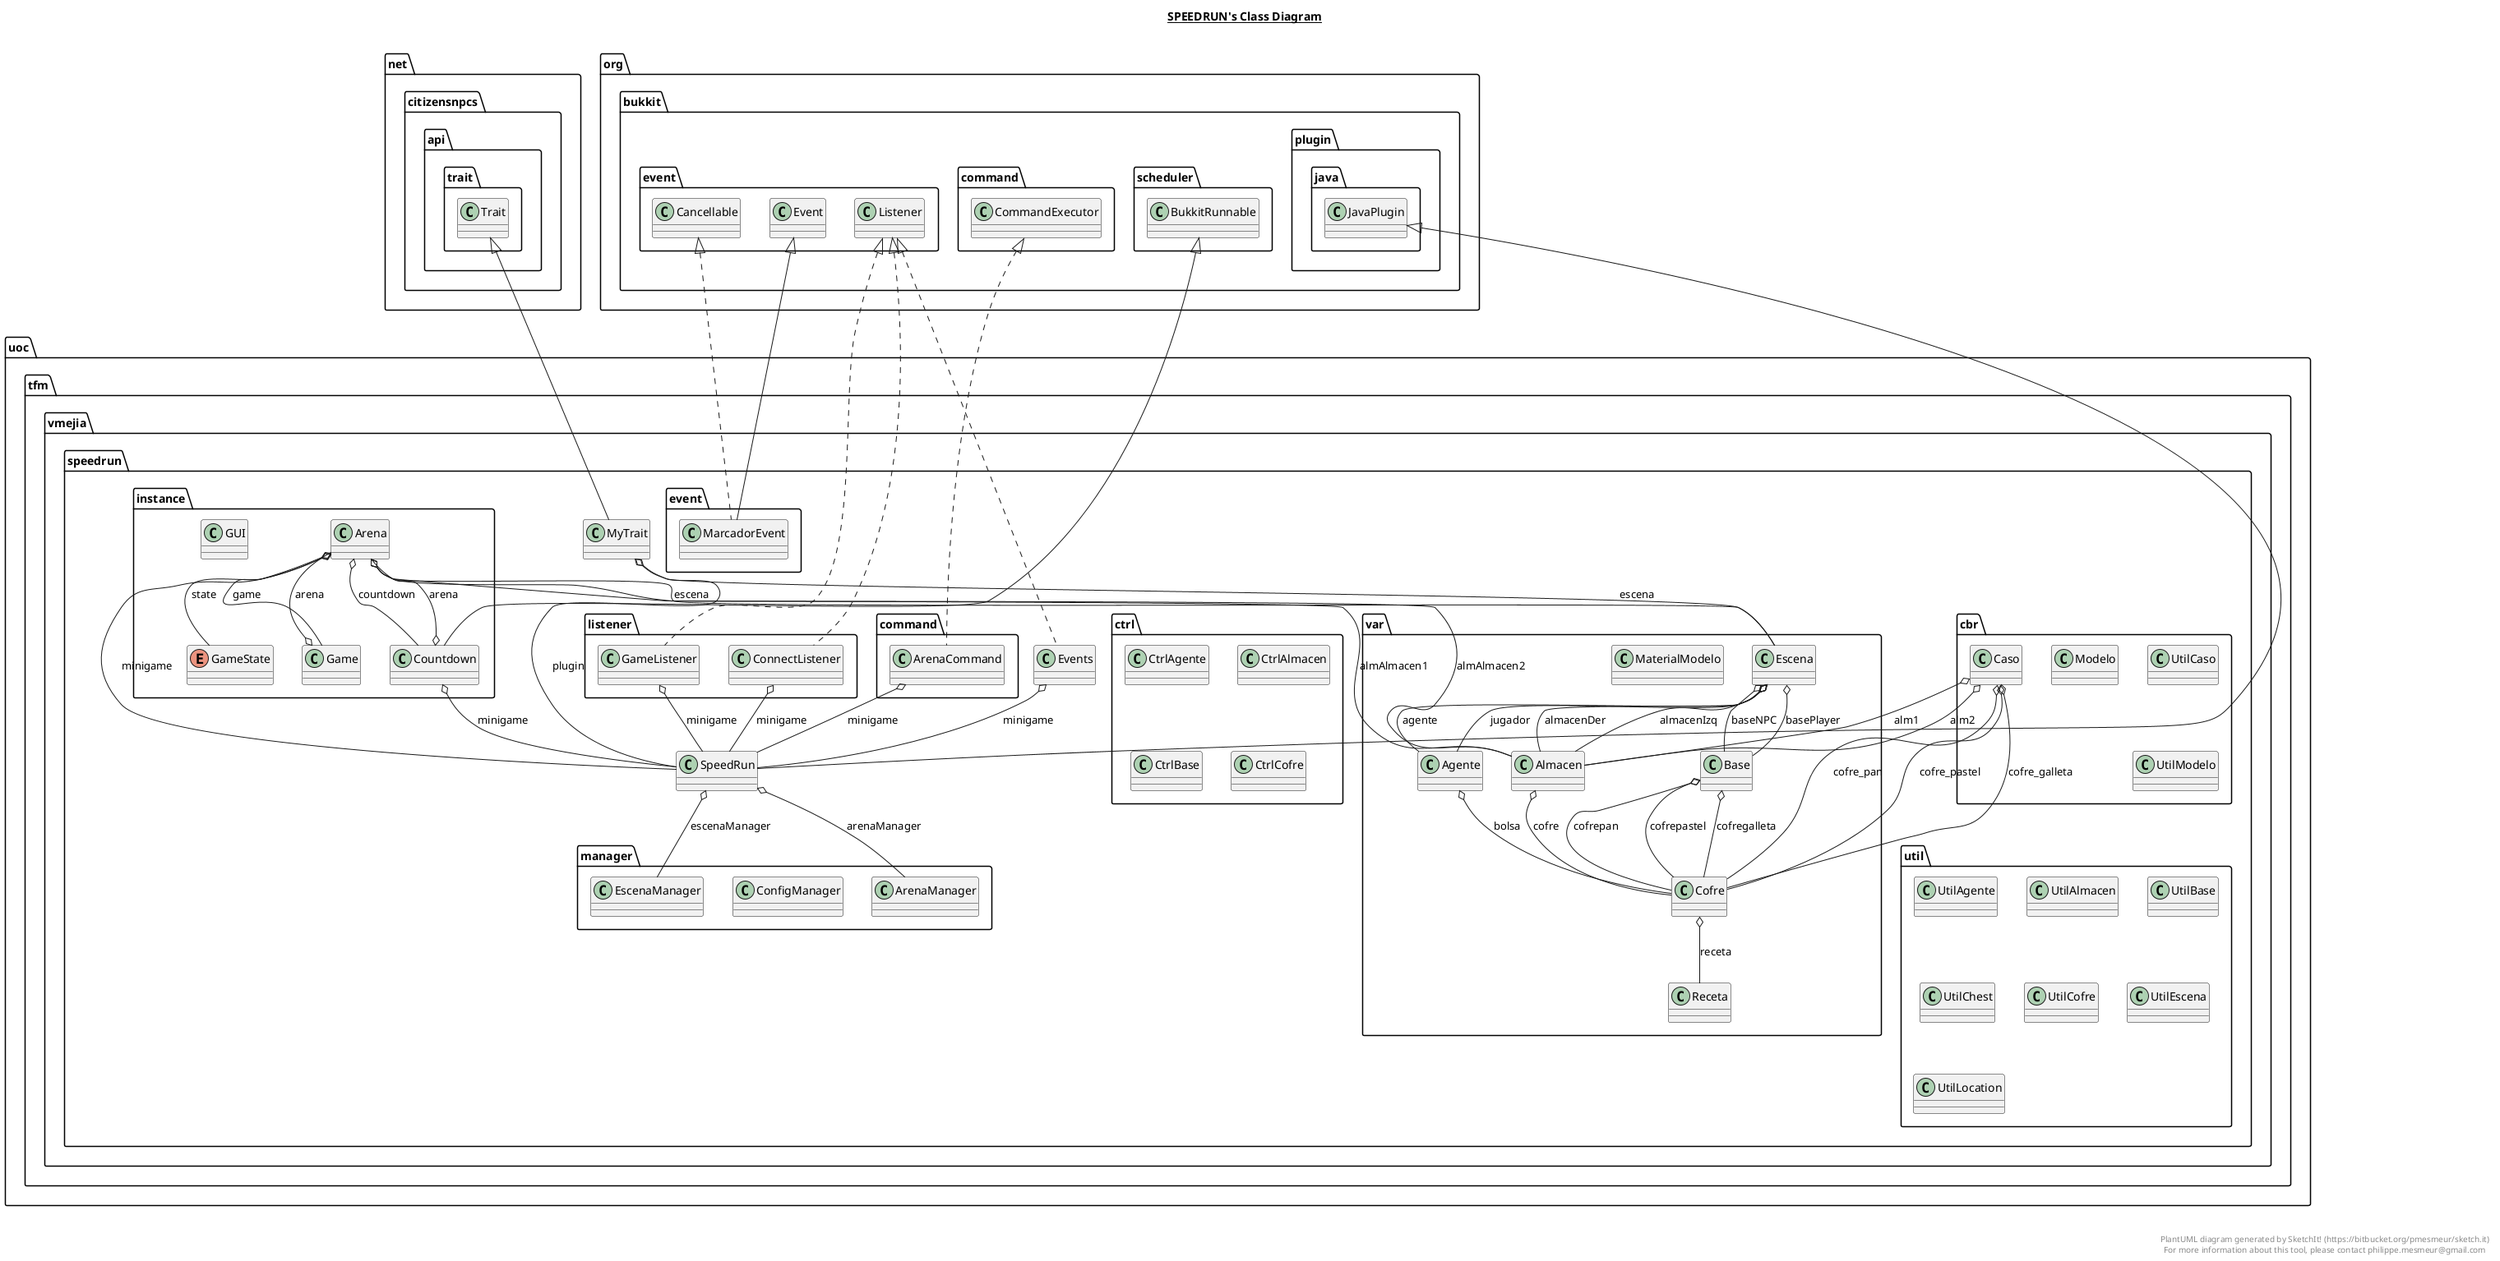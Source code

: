 @startuml

title __SPEEDRUN's Class Diagram__\n

  namespace uoc.tfm.vmejia.speedrun {
    class uoc.tfm.vmejia.speedrun.Events {
    }
  }
  

  namespace uoc.tfm.vmejia.speedrun {
    class uoc.tfm.vmejia.speedrun.MyTrait {
    }
  }
  

  namespace uoc.tfm.vmejia.speedrun {
    class uoc.tfm.vmejia.speedrun.SpeedRun {
    }
  }
  

  namespace uoc.tfm.vmejia.speedrun {
    namespace cbr {
      class uoc.tfm.vmejia.speedrun.cbr.Caso {
      }
    }
  }
  

  namespace uoc.tfm.vmejia.speedrun {
    namespace cbr {
      class uoc.tfm.vmejia.speedrun.cbr.Modelo {
      }
    }
  }
  

  namespace uoc.tfm.vmejia.speedrun {
    namespace cbr {
      class uoc.tfm.vmejia.speedrun.cbr.UtilCaso {
      }
    }
  }
  

  namespace uoc.tfm.vmejia.speedrun {
    namespace cbr {
      class uoc.tfm.vmejia.speedrun.cbr.UtilModelo {
      }
    }
  }
  

  namespace uoc.tfm.vmejia.speedrun {
    namespace command {
      class uoc.tfm.vmejia.speedrun.command.ArenaCommand {
      }
    }
  }
  

  namespace uoc.tfm.vmejia.speedrun {
    namespace ctrl {
      class uoc.tfm.vmejia.speedrun.ctrl.CtrlAgente {
      }
    }
  }
  

  namespace uoc.tfm.vmejia.speedrun {
    namespace ctrl {
      class uoc.tfm.vmejia.speedrun.ctrl.CtrlAlmacen {
      }
    }
  }
  

  namespace uoc.tfm.vmejia.speedrun {
    namespace ctrl {
      class uoc.tfm.vmejia.speedrun.ctrl.CtrlBase {
      }
    }
  }
  

  namespace uoc.tfm.vmejia.speedrun {
    namespace ctrl {
      class uoc.tfm.vmejia.speedrun.ctrl.CtrlCofre {
      }
    }
  }
  

  namespace uoc.tfm.vmejia.speedrun {
    namespace event {
      class uoc.tfm.vmejia.speedrun.event.MarcadorEvent {
      }
    }
  }
  

  namespace uoc.tfm.vmejia.speedrun {
    namespace instance {
      class uoc.tfm.vmejia.speedrun.instance.Arena {
      }
    }
  }
  

  namespace uoc.tfm.vmejia.speedrun {
    namespace instance {
      class uoc.tfm.vmejia.speedrun.instance.Countdown {
      }
    }
  }
  

  namespace uoc.tfm.vmejia.speedrun {
    namespace instance {
      class uoc.tfm.vmejia.speedrun.instance.GUI {
      }
    }
  }
  

  namespace uoc.tfm.vmejia.speedrun {
    namespace instance {
      class uoc.tfm.vmejia.speedrun.instance.Game {
      }
    }
  }
  

  namespace uoc.tfm.vmejia.speedrun {
    namespace instance {
      enum GameState {
      }
    }
  }
  

  namespace uoc.tfm.vmejia.speedrun {
    namespace listener {
      class uoc.tfm.vmejia.speedrun.listener.ConnectListener {
      }
    }
  }
  

  namespace uoc.tfm.vmejia.speedrun {
    namespace listener {
      class uoc.tfm.vmejia.speedrun.listener.GameListener {
      }
    }
  }
  

  namespace uoc.tfm.vmejia.speedrun {
    namespace manager {
      class uoc.tfm.vmejia.speedrun.manager.ArenaManager {
      }
    }
  }
  

  namespace uoc.tfm.vmejia.speedrun {
    namespace manager {
      class uoc.tfm.vmejia.speedrun.manager.ConfigManager {
      }
    }
  }
  

  namespace uoc.tfm.vmejia.speedrun {
    namespace manager {
      class uoc.tfm.vmejia.speedrun.manager.EscenaManager {
      }
    }
  }
  

  namespace uoc.tfm.vmejia.speedrun {
    namespace util {
      class uoc.tfm.vmejia.speedrun.util.UtilAgente {
      }
    }
  }
  

  namespace uoc.tfm.vmejia.speedrun {
    namespace util {
      class uoc.tfm.vmejia.speedrun.util.UtilAlmacen {
      }
    }
  }
  

  namespace uoc.tfm.vmejia.speedrun {
    namespace util {
      class uoc.tfm.vmejia.speedrun.util.UtilBase {
      }
    }
  }
  

  namespace uoc.tfm.vmejia.speedrun {
    namespace util {
      class uoc.tfm.vmejia.speedrun.util.UtilChest {
      }
    }
  }
  

  namespace uoc.tfm.vmejia.speedrun {
    namespace util {
      class uoc.tfm.vmejia.speedrun.util.UtilCofre {
      }
    }
  }
  

  namespace uoc.tfm.vmejia.speedrun {
    namespace util {
      class uoc.tfm.vmejia.speedrun.util.UtilEscena {
      }
    }
  }
  

  namespace uoc.tfm.vmejia.speedrun {
    namespace util {
      class uoc.tfm.vmejia.speedrun.util.UtilLocation {
      }
    }
  }
  

  namespace uoc.tfm.vmejia.speedrun {
    namespace var {
      class uoc.tfm.vmejia.speedrun.var.Agente {
      }
    }
  }
  

  namespace uoc.tfm.vmejia.speedrun {
    namespace var {
      class uoc.tfm.vmejia.speedrun.var.Almacen {
      }
    }
  }
  

  namespace uoc.tfm.vmejia.speedrun {
    namespace var {
      class uoc.tfm.vmejia.speedrun.var.Base {
      }
    }
  }
  

  namespace uoc.tfm.vmejia.speedrun {
    namespace var {
      class uoc.tfm.vmejia.speedrun.var.Cofre {
      }
    }
  }
  

  namespace uoc.tfm.vmejia.speedrun {
    namespace var {
      class uoc.tfm.vmejia.speedrun.var.Escena {
      }
    }
  }
  

  namespace uoc.tfm.vmejia.speedrun {
    namespace var {
      class uoc.tfm.vmejia.speedrun.var.MaterialModelo {
      }
    }
  }
  

  namespace uoc.tfm.vmejia.speedrun {
    namespace var {
      class uoc.tfm.vmejia.speedrun.var.Receta {
      }
    }
  }
  

  uoc.tfm.vmejia.speedrun.Events .up.|> org.bukkit.event.Listener
  uoc.tfm.vmejia.speedrun.Events o-- uoc.tfm.vmejia.speedrun.SpeedRun : minigame
  uoc.tfm.vmejia.speedrun.MyTrait -up-|> net.citizensnpcs.api.trait.Trait
  uoc.tfm.vmejia.speedrun.MyTrait o-- uoc.tfm.vmejia.speedrun.var.Escena : escena
  uoc.tfm.vmejia.speedrun.MyTrait o-- uoc.tfm.vmejia.speedrun.SpeedRun : plugin
  uoc.tfm.vmejia.speedrun.SpeedRun -up-|> org.bukkit.plugin.java.JavaPlugin
  uoc.tfm.vmejia.speedrun.SpeedRun o-- uoc.tfm.vmejia.speedrun.manager.ArenaManager : arenaManager
  uoc.tfm.vmejia.speedrun.SpeedRun o-- uoc.tfm.vmejia.speedrun.manager.EscenaManager : escenaManager
  uoc.tfm.vmejia.speedrun.cbr.Caso o-- uoc.tfm.vmejia.speedrun.var.Almacen : alm1
  uoc.tfm.vmejia.speedrun.cbr.Caso o-- uoc.tfm.vmejia.speedrun.var.Almacen : alm2
  uoc.tfm.vmejia.speedrun.cbr.Caso o-- uoc.tfm.vmejia.speedrun.var.Cofre : cofre_galleta
  uoc.tfm.vmejia.speedrun.cbr.Caso o-- uoc.tfm.vmejia.speedrun.var.Cofre : cofre_pan
  uoc.tfm.vmejia.speedrun.cbr.Caso o-- uoc.tfm.vmejia.speedrun.var.Cofre : cofre_pastel
  uoc.tfm.vmejia.speedrun.command.ArenaCommand .up.|> org.bukkit.command.CommandExecutor
  uoc.tfm.vmejia.speedrun.command.ArenaCommand o-- uoc.tfm.vmejia.speedrun.SpeedRun : minigame
  uoc.tfm.vmejia.speedrun.event.MarcadorEvent .up.|> org.bukkit.event.Cancellable
  uoc.tfm.vmejia.speedrun.event.MarcadorEvent -up-|> org.bukkit.event.Event
  uoc.tfm.vmejia.speedrun.instance.Arena o-- uoc.tfm.vmejia.speedrun.var.Almacen : almAlmacen1
  uoc.tfm.vmejia.speedrun.instance.Arena o-- uoc.tfm.vmejia.speedrun.var.Almacen : almAlmacen2
  uoc.tfm.vmejia.speedrun.instance.Arena o-- uoc.tfm.vmejia.speedrun.instance.Countdown : countdown
  uoc.tfm.vmejia.speedrun.instance.Arena o-- uoc.tfm.vmejia.speedrun.var.Escena : escena
  uoc.tfm.vmejia.speedrun.instance.Arena o-- uoc.tfm.vmejia.speedrun.instance.Game : game
  uoc.tfm.vmejia.speedrun.instance.Arena o-- uoc.tfm.vmejia.speedrun.SpeedRun : minigame
  uoc.tfm.vmejia.speedrun.instance.Arena o-- uoc.tfm.vmejia.speedrun.instance.GameState : state
  uoc.tfm.vmejia.speedrun.instance.Countdown -up-|> org.bukkit.scheduler.BukkitRunnable
  uoc.tfm.vmejia.speedrun.instance.Countdown o-- uoc.tfm.vmejia.speedrun.instance.Arena : arena
  uoc.tfm.vmejia.speedrun.instance.Countdown o-- uoc.tfm.vmejia.speedrun.SpeedRun : minigame
  uoc.tfm.vmejia.speedrun.instance.Game o-- uoc.tfm.vmejia.speedrun.instance.Arena : arena
  uoc.tfm.vmejia.speedrun.listener.ConnectListener .up.|> org.bukkit.event.Listener
  uoc.tfm.vmejia.speedrun.listener.ConnectListener o-- uoc.tfm.vmejia.speedrun.SpeedRun : minigame
  uoc.tfm.vmejia.speedrun.listener.GameListener .up.|> org.bukkit.event.Listener
  uoc.tfm.vmejia.speedrun.listener.GameListener o-- uoc.tfm.vmejia.speedrun.SpeedRun : minigame
  uoc.tfm.vmejia.speedrun.var.Agente o-- uoc.tfm.vmejia.speedrun.var.Cofre : bolsa
  uoc.tfm.vmejia.speedrun.var.Agente o-- uoc.tfm.vmejia.speedrun.var.Agente.destinotipo : destino
  uoc.tfm.vmejia.speedrun.var.Agente o-- uoc.tfm.vmejia.speedrun.var.MaterialModelo.tipo : material
  uoc.tfm.vmejia.speedrun.var.Agente o-- uoc.tfm.vmejia.speedrun.var.MaterialModelo.tipo : producto
  uoc.tfm.vmejia.speedrun.var.Almacen o-- uoc.tfm.vmejia.speedrun.var.Cofre : cofre
  uoc.tfm.vmejia.speedrun.var.Base o-- uoc.tfm.vmejia.speedrun.var.Cofre : cofregalleta
  uoc.tfm.vmejia.speedrun.var.Base o-- uoc.tfm.vmejia.speedrun.var.Cofre : cofrepan
  uoc.tfm.vmejia.speedrun.var.Base o-- uoc.tfm.vmejia.speedrun.var.Cofre : cofrepastel
  uoc.tfm.vmejia.speedrun.var.Cofre o-- uoc.tfm.vmejia.speedrun.var.Receta : receta
  uoc.tfm.vmejia.speedrun.var.Escena o-- uoc.tfm.vmejia.speedrun.var.Agente : agente
  uoc.tfm.vmejia.speedrun.var.Escena o-- uoc.tfm.vmejia.speedrun.var.Almacen : almacenDer
  uoc.tfm.vmejia.speedrun.var.Escena o-- uoc.tfm.vmejia.speedrun.var.Almacen : almacenIzq
  uoc.tfm.vmejia.speedrun.var.Escena o-- uoc.tfm.vmejia.speedrun.var.Base : baseNPC
  uoc.tfm.vmejia.speedrun.var.Escena o-- uoc.tfm.vmejia.speedrun.var.Base : basePlayer
  uoc.tfm.vmejia.speedrun.var.Escena o-- uoc.tfm.vmejia.speedrun.var.Agente : jugador


right footer


PlantUML diagram generated by SketchIt! (https://bitbucket.org/pmesmeur/sketch.it)
For more information about this tool, please contact philippe.mesmeur@gmail.com
endfooter

@enduml
